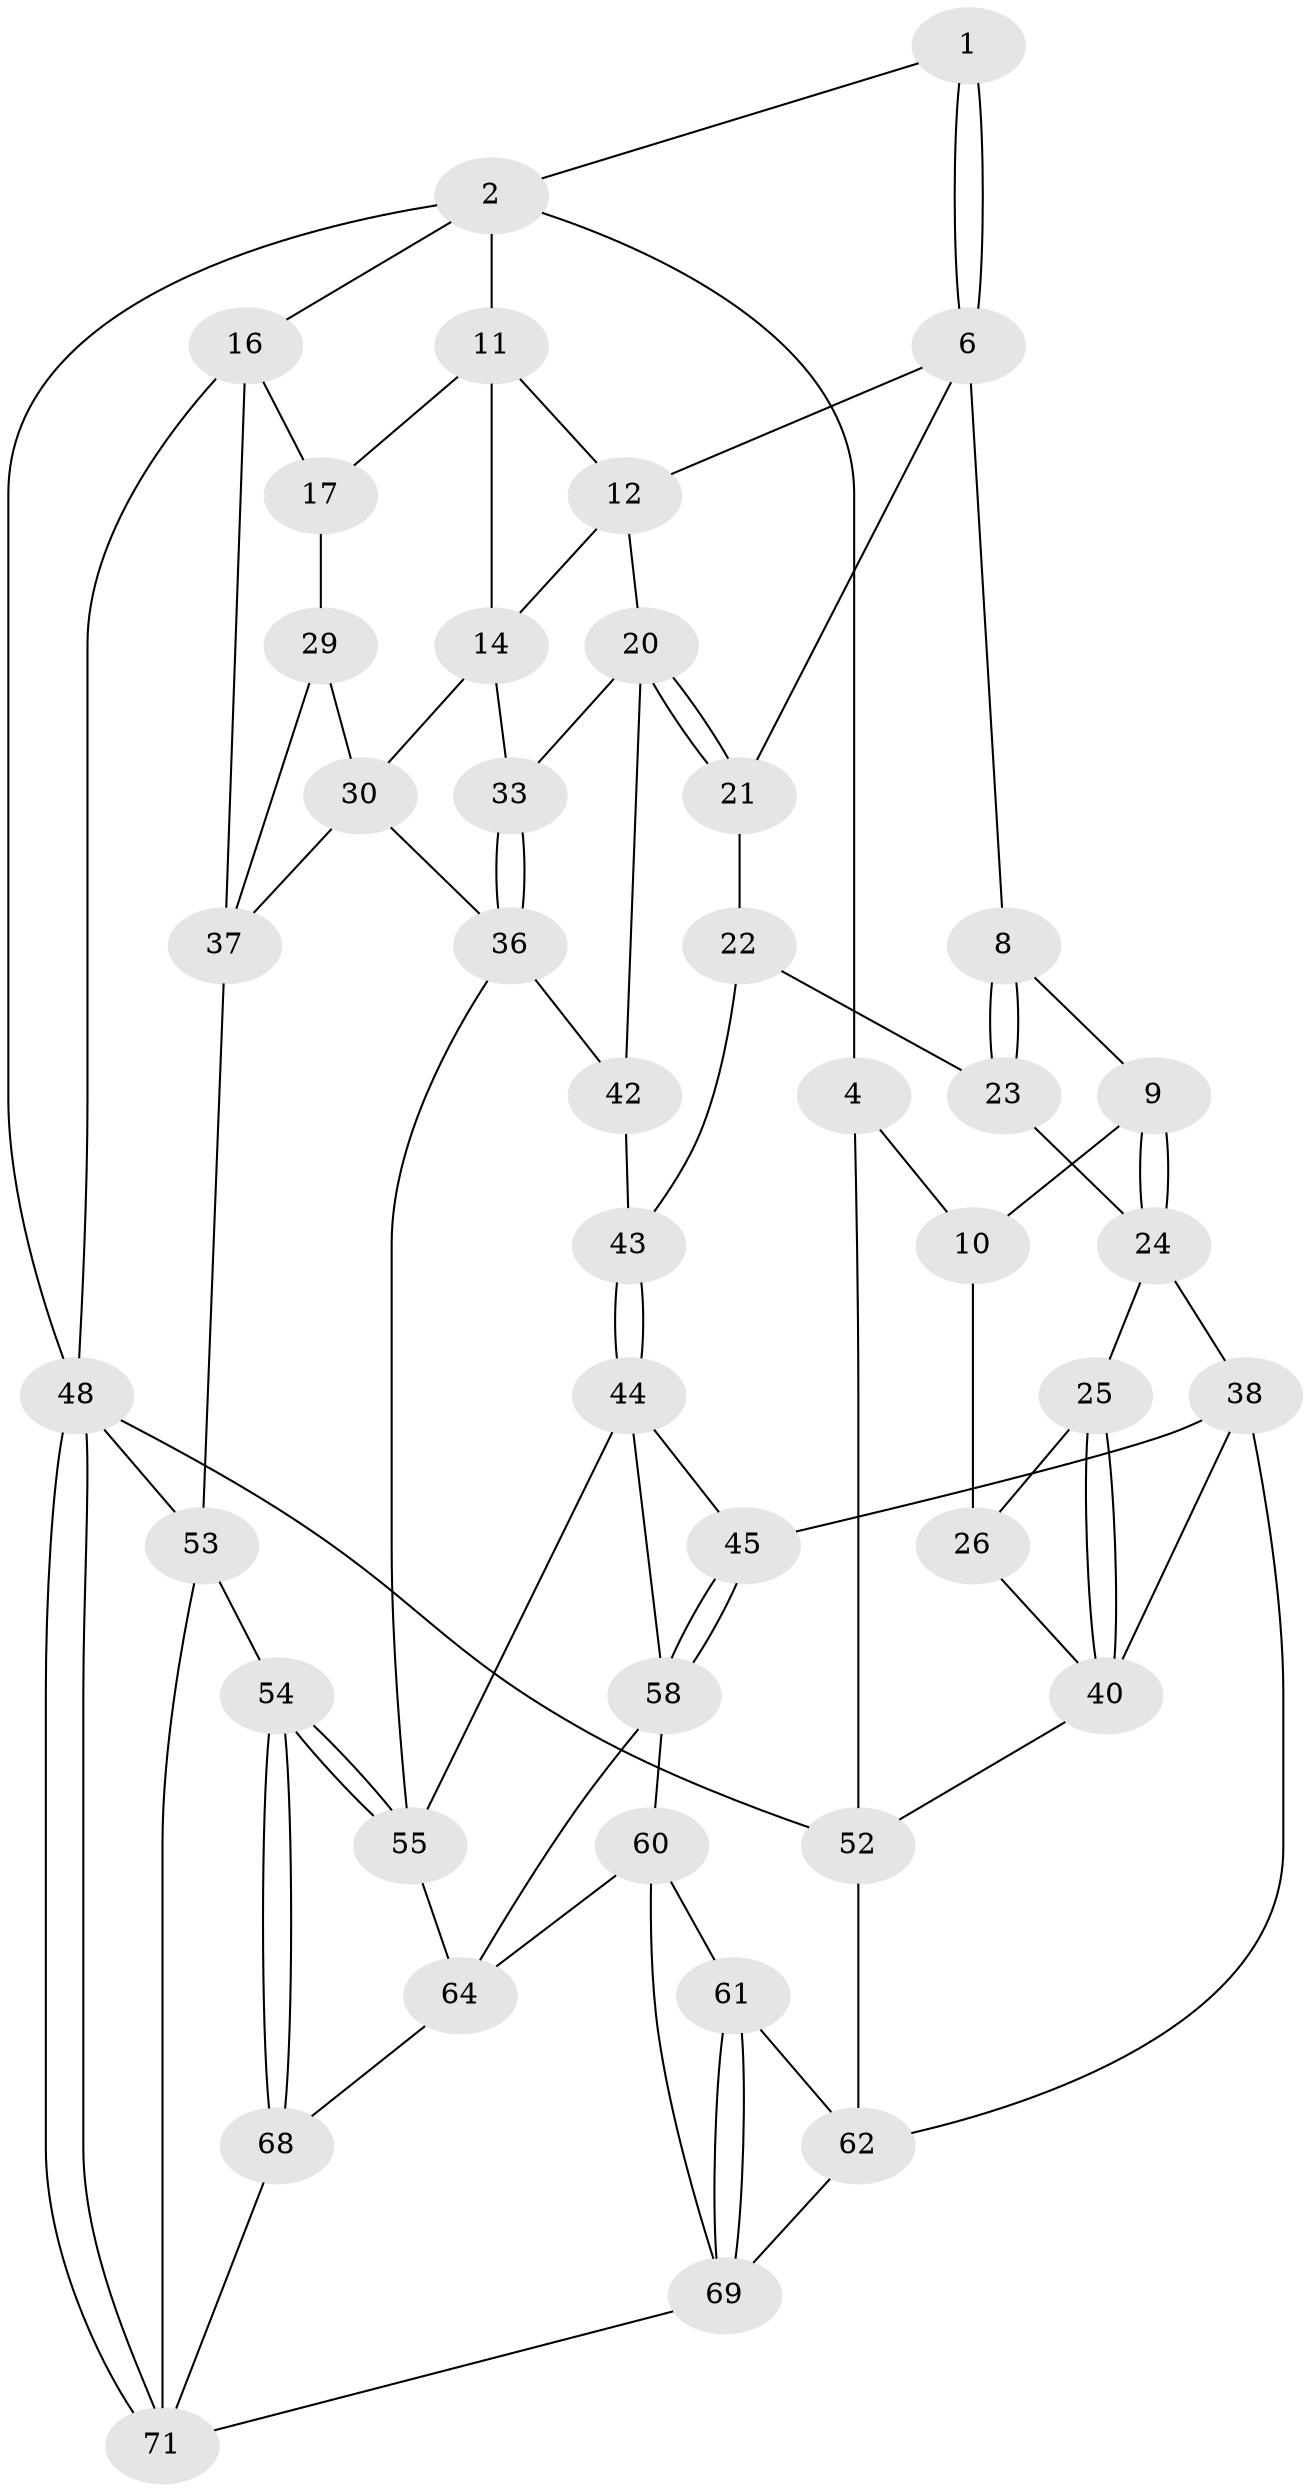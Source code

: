 // original degree distribution, {3: 0.027777777777777776, 4: 0.2361111111111111, 5: 0.5277777777777778, 6: 0.20833333333333334}
// Generated by graph-tools (version 1.1) at 2025/42/03/06/25 10:42:35]
// undirected, 43 vertices, 89 edges
graph export_dot {
graph [start="1"]
  node [color=gray90,style=filled];
  1 [pos="+0.37327970330215704+0"];
  2 [pos="+0.8100053562827302+0",super="+3"];
  4 [pos="+0+0",super="+5"];
  6 [pos="+0.4518038659943001+0.12268748107973654",super="+7"];
  8 [pos="+0.23603528442920652+0.12286568705100359"];
  9 [pos="+0.22361643717902083+0.11603722336118048"];
  10 [pos="+0.21382392977582654+0.05807363793951663",super="+19"];
  11 [pos="+0.7356384014046949+0",super="+13"];
  12 [pos="+0.5854490218159561+0.09138089351672606",super="+15"];
  14 [pos="+0.6329219164939563+0.22770013948190984",super="+31"];
  16 [pos="+1+0.02806938627914781",super="+46"];
  17 [pos="+1+0.16306123113417714",super="+18"];
  20 [pos="+0.518009592438153+0.253177664278145",super="+34"];
  21 [pos="+0.4617056808251557+0.23779774335199028"];
  22 [pos="+0.45746439990052473+0.24058246294611899",super="+41"];
  23 [pos="+0.37874818755733586+0.2537729072159739",super="+27"];
  24 [pos="+0.17367867401811468+0.24347941786363428",super="+28"];
  25 [pos="+0.12488053907585274+0.25807919137957386"];
  26 [pos="+0+0.1644634013728514"];
  29 [pos="+0.7567265843911489+0.2364023423034511",super="+32"];
  30 [pos="+0.6996393823291849+0.2627013789369647",super="+35"];
  33 [pos="+0.6556671127484212+0.4020067541666061"];
  36 [pos="+0.7169797450346371+0.46185180264572334",super="+50"];
  37 [pos="+0.8058726719887257+0.4336474136131697",super="+47"];
  38 [pos="+0.2580152989981166+0.4940544127276035",super="+39"];
  40 [pos="+0.053095800390630506+0.5323972101771139",super="+51"];
  42 [pos="+0.4514999948373158+0.4953215821940222"];
  43 [pos="+0.4312319141423547+0.4960697438922795"];
  44 [pos="+0.42961715930541383+0.49682483805462047",super="+57"];
  45 [pos="+0.28019452786817156+0.5055567157710047"];
  48 [pos="+1+1",super="+49"];
  52 [pos="+0+1"];
  53 [pos="+0.7693364065944437+0.7521106450345317",super="+65"];
  54 [pos="+0.7594502869468754+0.745524451627788"];
  55 [pos="+0.6582251890725642+0.6740436526276943",super="+56"];
  58 [pos="+0.31584443136868345+0.7041877129944817",super="+59"];
  60 [pos="+0.2908829004228397+0.7515284276489241",super="+67"];
  61 [pos="+0.22692106831973857+0.7759669114755603"];
  62 [pos="+0.1351019865307218+0.673255015937642",super="+63"];
  64 [pos="+0.5309684578686577+0.7669810325505393",super="+66"];
  68 [pos="+0.5636620864795465+0.9166583623225234"];
  69 [pos="+0+1",super="+70"];
  71 [pos="+0.7310337202748508+1",super="+72"];
  1 -- 2;
  1 -- 6;
  1 -- 6;
  2 -- 11;
  2 -- 16;
  2 -- 48;
  2 -- 4;
  4 -- 52;
  4 -- 10 [weight=2];
  6 -- 12;
  6 -- 8;
  6 -- 21;
  8 -- 9;
  8 -- 23;
  8 -- 23;
  9 -- 10;
  9 -- 24;
  9 -- 24;
  10 -- 26;
  11 -- 12;
  11 -- 17;
  11 -- 14;
  12 -- 20;
  12 -- 14;
  14 -- 33;
  14 -- 30;
  16 -- 17;
  16 -- 48;
  16 -- 37;
  17 -- 29 [weight=2];
  20 -- 21;
  20 -- 21;
  20 -- 33;
  20 -- 42;
  21 -- 22;
  22 -- 23 [weight=2];
  22 -- 43;
  23 -- 24;
  24 -- 25;
  24 -- 38;
  25 -- 26;
  25 -- 40;
  25 -- 40;
  26 -- 40;
  29 -- 30;
  29 -- 37;
  30 -- 36;
  30 -- 37;
  33 -- 36;
  33 -- 36;
  36 -- 42;
  36 -- 55;
  37 -- 53;
  38 -- 45;
  38 -- 40;
  38 -- 62;
  40 -- 52;
  42 -- 43;
  43 -- 44;
  43 -- 44;
  44 -- 45;
  44 -- 58;
  44 -- 55;
  45 -- 58;
  45 -- 58;
  48 -- 71;
  48 -- 71;
  48 -- 52;
  48 -- 53;
  52 -- 62;
  53 -- 54;
  53 -- 71;
  54 -- 55;
  54 -- 55;
  54 -- 68;
  54 -- 68;
  55 -- 64;
  58 -- 64;
  58 -- 60;
  60 -- 61;
  60 -- 64;
  60 -- 69;
  61 -- 62;
  61 -- 69;
  61 -- 69;
  62 -- 69;
  64 -- 68;
  68 -- 71;
  69 -- 71;
}
